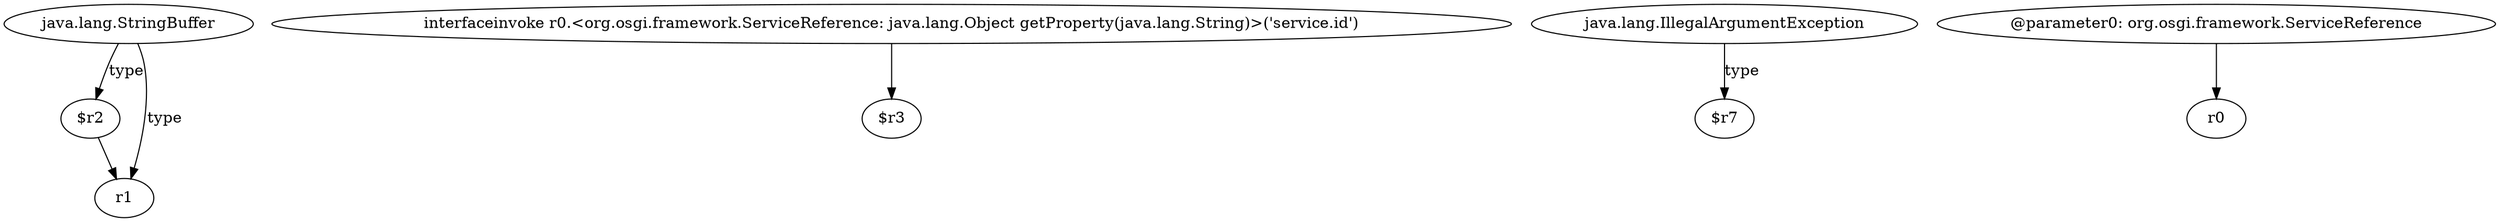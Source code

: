 digraph g {
0[label="java.lang.StringBuffer"]
1[label="$r2"]
0->1[label="type"]
2[label="r1"]
1->2[label=""]
3[label="interfaceinvoke r0.<org.osgi.framework.ServiceReference: java.lang.Object getProperty(java.lang.String)>('service.id')"]
4[label="$r3"]
3->4[label=""]
5[label="java.lang.IllegalArgumentException"]
6[label="$r7"]
5->6[label="type"]
0->2[label="type"]
7[label="@parameter0: org.osgi.framework.ServiceReference"]
8[label="r0"]
7->8[label=""]
}